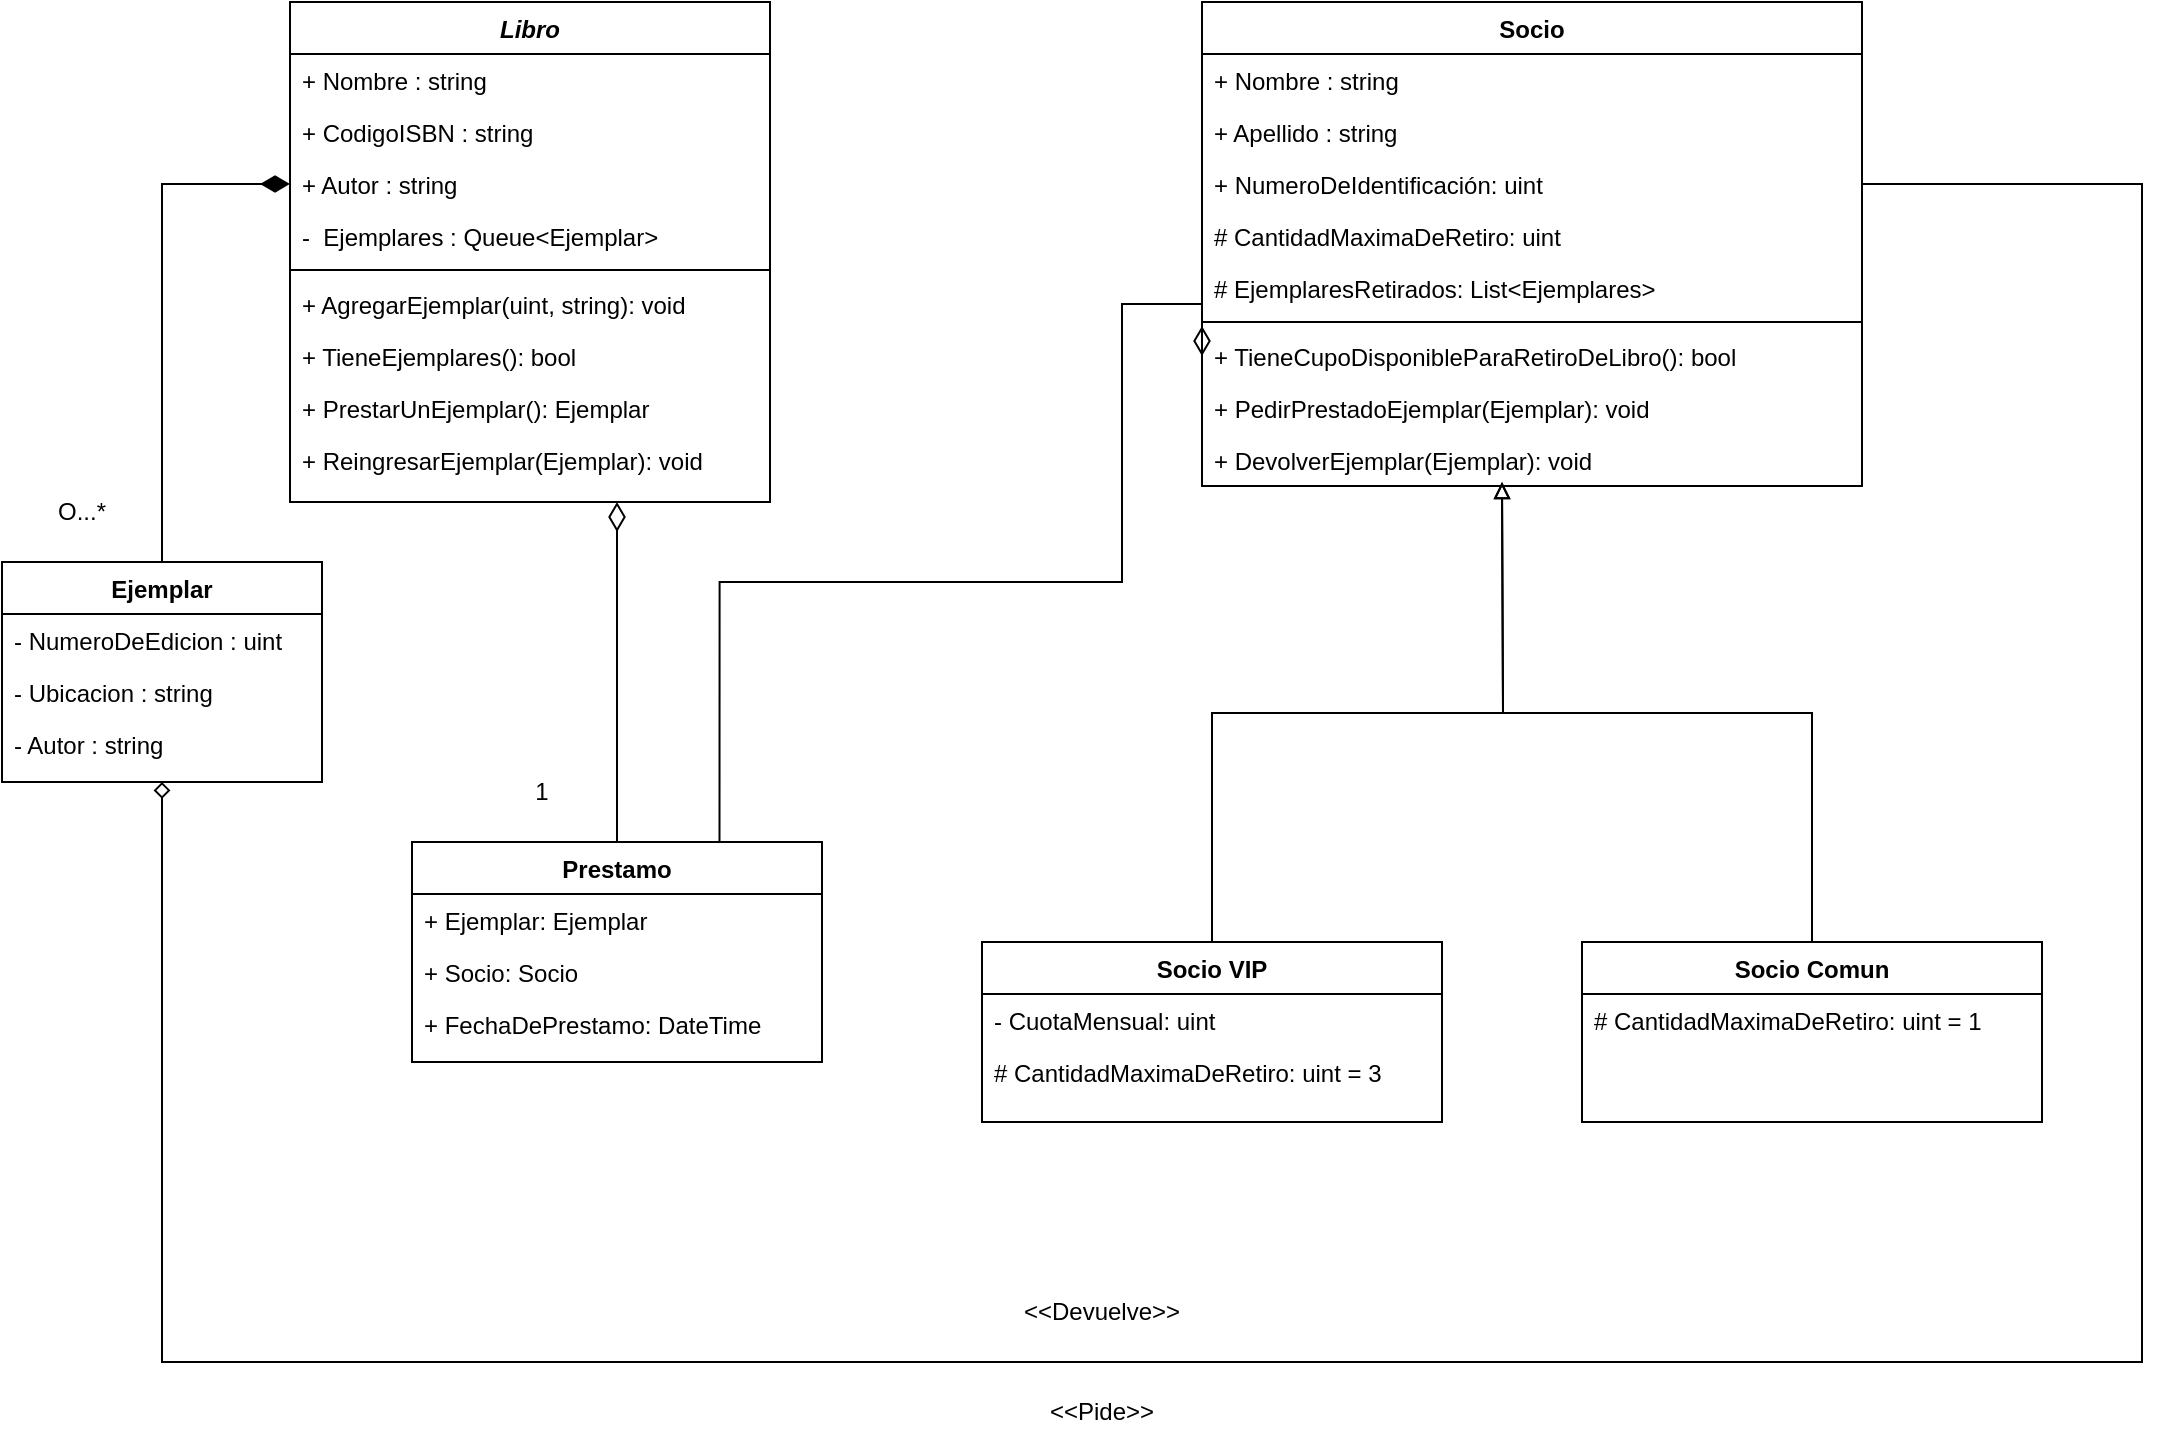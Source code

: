 <mxfile version="20.0.3" type="device"><diagram id="C5RBs43oDa-KdzZeNtuy" name="Page-1"><mxGraphModel dx="1381" dy="764" grid="1" gridSize="10" guides="1" tooltips="1" connect="1" arrows="1" fold="1" page="1" pageScale="1" pageWidth="827" pageHeight="1169" math="0" shadow="0"><root><mxCell id="WIyWlLk6GJQsqaUBKTNV-0"/><mxCell id="WIyWlLk6GJQsqaUBKTNV-1" parent="WIyWlLk6GJQsqaUBKTNV-0"/><mxCell id="zkfFHV4jXpPFQw0GAbJ--0" value="Libro" style="swimlane;fontStyle=3;align=center;verticalAlign=top;childLayout=stackLayout;horizontal=1;startSize=26;horizontalStack=0;resizeParent=1;resizeLast=0;collapsible=1;marginBottom=0;rounded=0;shadow=0;strokeWidth=1;" parent="WIyWlLk6GJQsqaUBKTNV-1" vertex="1"><mxGeometry x="174" y="40" width="240" height="250" as="geometry"><mxRectangle x="230" y="140" width="160" height="26" as="alternateBounds"/></mxGeometry></mxCell><mxCell id="zkfFHV4jXpPFQw0GAbJ--1" value="+ Nombre : string&#10;" style="text;align=left;verticalAlign=top;spacingLeft=4;spacingRight=4;overflow=hidden;rotatable=0;points=[[0,0.5],[1,0.5]];portConstraint=eastwest;" parent="zkfFHV4jXpPFQw0GAbJ--0" vertex="1"><mxGeometry y="26" width="240" height="26" as="geometry"/></mxCell><mxCell id="zkfFHV4jXpPFQw0GAbJ--2" value="+ CodigoISBN : string" style="text;align=left;verticalAlign=top;spacingLeft=4;spacingRight=4;overflow=hidden;rotatable=0;points=[[0,0.5],[1,0.5]];portConstraint=eastwest;rounded=0;shadow=0;html=0;" parent="zkfFHV4jXpPFQw0GAbJ--0" vertex="1"><mxGeometry y="52" width="240" height="26" as="geometry"/></mxCell><mxCell id="zkfFHV4jXpPFQw0GAbJ--3" value="+ Autor : string" style="text;align=left;verticalAlign=top;spacingLeft=4;spacingRight=4;overflow=hidden;rotatable=0;points=[[0,0.5],[1,0.5]];portConstraint=eastwest;rounded=0;shadow=0;html=0;" parent="zkfFHV4jXpPFQw0GAbJ--0" vertex="1"><mxGeometry y="78" width="240" height="26" as="geometry"/></mxCell><mxCell id="HSTnKODshNkFDKP-6Ldg-16" value="-  Ejemplares : Queue&lt;Ejemplar&gt;" style="text;align=left;verticalAlign=top;spacingLeft=4;spacingRight=4;overflow=hidden;rotatable=0;points=[[0,0.5],[1,0.5]];portConstraint=eastwest;rounded=0;shadow=0;html=0;" parent="zkfFHV4jXpPFQw0GAbJ--0" vertex="1"><mxGeometry y="104" width="240" height="26" as="geometry"/></mxCell><mxCell id="HSTnKODshNkFDKP-6Ldg-30" value="" style="line;strokeWidth=1;fillColor=none;align=left;verticalAlign=middle;spacingTop=-1;spacingLeft=3;spacingRight=3;rotatable=0;labelPosition=right;points=[];portConstraint=eastwest;" parent="zkfFHV4jXpPFQw0GAbJ--0" vertex="1"><mxGeometry y="130" width="240" height="8" as="geometry"/></mxCell><mxCell id="HSTnKODshNkFDKP-6Ldg-31" value="+ AgregarEjemplar(uint, string): void" style="text;strokeColor=none;fillColor=none;align=left;verticalAlign=top;spacingLeft=4;spacingRight=4;overflow=hidden;rotatable=0;points=[[0,0.5],[1,0.5]];portConstraint=eastwest;" parent="zkfFHV4jXpPFQw0GAbJ--0" vertex="1"><mxGeometry y="138" width="240" height="26" as="geometry"/></mxCell><mxCell id="HSTnKODshNkFDKP-6Ldg-32" value="+ TieneEjemplares(): bool" style="text;strokeColor=none;fillColor=none;align=left;verticalAlign=top;spacingLeft=4;spacingRight=4;overflow=hidden;rotatable=0;points=[[0,0.5],[1,0.5]];portConstraint=eastwest;" parent="zkfFHV4jXpPFQw0GAbJ--0" vertex="1"><mxGeometry y="164" width="240" height="26" as="geometry"/></mxCell><mxCell id="HSTnKODshNkFDKP-6Ldg-33" value="+ PrestarUnEjemplar(): Ejemplar" style="text;strokeColor=none;fillColor=none;align=left;verticalAlign=top;spacingLeft=4;spacingRight=4;overflow=hidden;rotatable=0;points=[[0,0.5],[1,0.5]];portConstraint=eastwest;" parent="zkfFHV4jXpPFQw0GAbJ--0" vertex="1"><mxGeometry y="190" width="240" height="26" as="geometry"/></mxCell><mxCell id="HSTnKODshNkFDKP-6Ldg-34" value="+ ReingresarEjemplar(Ejemplar): void" style="text;strokeColor=none;fillColor=none;align=left;verticalAlign=top;spacingLeft=4;spacingRight=4;overflow=hidden;rotatable=0;points=[[0,0.5],[1,0.5]];portConstraint=eastwest;" parent="zkfFHV4jXpPFQw0GAbJ--0" vertex="1"><mxGeometry y="216" width="240" height="24" as="geometry"/></mxCell><mxCell id="HSTnKODshNkFDKP-6Ldg-0" value="Socio" style="swimlane;fontStyle=1;align=center;verticalAlign=top;childLayout=stackLayout;horizontal=1;startSize=26;horizontalStack=0;resizeParent=1;resizeLast=0;collapsible=1;marginBottom=0;rounded=0;shadow=0;strokeWidth=1;" parent="WIyWlLk6GJQsqaUBKTNV-1" vertex="1"><mxGeometry x="630" y="40" width="330" height="242" as="geometry"><mxRectangle x="230" y="140" width="160" height="26" as="alternateBounds"/></mxGeometry></mxCell><mxCell id="HSTnKODshNkFDKP-6Ldg-1" value="+ Nombre : string&#10;" style="text;align=left;verticalAlign=top;spacingLeft=4;spacingRight=4;overflow=hidden;rotatable=0;points=[[0,0.5],[1,0.5]];portConstraint=eastwest;" parent="HSTnKODshNkFDKP-6Ldg-0" vertex="1"><mxGeometry y="26" width="330" height="26" as="geometry"/></mxCell><mxCell id="HSTnKODshNkFDKP-6Ldg-2" value="+ Apellido : string" style="text;align=left;verticalAlign=top;spacingLeft=4;spacingRight=4;overflow=hidden;rotatable=0;points=[[0,0.5],[1,0.5]];portConstraint=eastwest;rounded=0;shadow=0;html=0;" parent="HSTnKODshNkFDKP-6Ldg-0" vertex="1"><mxGeometry y="52" width="330" height="26" as="geometry"/></mxCell><mxCell id="HSTnKODshNkFDKP-6Ldg-3" value="+ NumeroDeIdentificación: uint" style="text;align=left;verticalAlign=top;spacingLeft=4;spacingRight=4;overflow=hidden;rotatable=0;points=[[0,0.5],[1,0.5]];portConstraint=eastwest;rounded=0;shadow=0;html=0;" parent="HSTnKODshNkFDKP-6Ldg-0" vertex="1"><mxGeometry y="78" width="330" height="26" as="geometry"/></mxCell><mxCell id="HSTnKODshNkFDKP-6Ldg-17" value="# CantidadMaximaDeRetiro: uint " style="text;align=left;verticalAlign=top;spacingLeft=4;spacingRight=4;overflow=hidden;rotatable=0;points=[[0,0.5],[1,0.5]];portConstraint=eastwest;rounded=0;shadow=0;html=0;" parent="HSTnKODshNkFDKP-6Ldg-0" vertex="1"><mxGeometry y="104" width="330" height="26" as="geometry"/></mxCell><mxCell id="7UA3xyFRnapecGJBkLC2-15" value="# EjemplaresRetirados: List&lt;Ejemplares&gt; " style="text;align=left;verticalAlign=top;spacingLeft=4;spacingRight=4;overflow=hidden;rotatable=0;points=[[0,0.5],[1,0.5]];portConstraint=eastwest;rounded=0;shadow=0;html=0;" vertex="1" parent="HSTnKODshNkFDKP-6Ldg-0"><mxGeometry y="130" width="330" height="26" as="geometry"/></mxCell><mxCell id="HSTnKODshNkFDKP-6Ldg-38" value="" style="line;strokeWidth=1;fillColor=none;align=left;verticalAlign=middle;spacingTop=-1;spacingLeft=3;spacingRight=3;rotatable=0;labelPosition=right;points=[];portConstraint=eastwest;" parent="HSTnKODshNkFDKP-6Ldg-0" vertex="1"><mxGeometry y="156" width="330" height="8" as="geometry"/></mxCell><mxCell id="HSTnKODshNkFDKP-6Ldg-39" value="+ TieneCupoDisponibleParaRetiroDeLibro(): bool" style="text;strokeColor=none;fillColor=none;align=left;verticalAlign=top;spacingLeft=4;spacingRight=4;overflow=hidden;rotatable=0;points=[[0,0.5],[1,0.5]];portConstraint=eastwest;" parent="HSTnKODshNkFDKP-6Ldg-0" vertex="1"><mxGeometry y="164" width="330" height="26" as="geometry"/></mxCell><mxCell id="HSTnKODshNkFDKP-6Ldg-40" value="+ PedirPrestadoEjemplar(Ejemplar): void" style="text;strokeColor=none;fillColor=none;align=left;verticalAlign=top;spacingLeft=4;spacingRight=4;overflow=hidden;rotatable=0;points=[[0,0.5],[1,0.5]];portConstraint=eastwest;" parent="HSTnKODshNkFDKP-6Ldg-0" vertex="1"><mxGeometry y="190" width="330" height="26" as="geometry"/></mxCell><mxCell id="7UA3xyFRnapecGJBkLC2-17" value="+ DevolverEjemplar(Ejemplar): void" style="text;strokeColor=none;fillColor=none;align=left;verticalAlign=top;spacingLeft=4;spacingRight=4;overflow=hidden;rotatable=0;points=[[0,0.5],[1,0.5]];portConstraint=eastwest;" vertex="1" parent="HSTnKODshNkFDKP-6Ldg-0"><mxGeometry y="216" width="330" height="26" as="geometry"/></mxCell><mxCell id="7UA3xyFRnapecGJBkLC2-23" style="edgeStyle=orthogonalEdgeStyle;rounded=0;orthogonalLoop=1;jettySize=auto;html=1;exitX=0.5;exitY=0;exitDx=0;exitDy=0;endArrow=block;endFill=0;strokeColor=default;" edge="1" parent="WIyWlLk6GJQsqaUBKTNV-1" source="HSTnKODshNkFDKP-6Ldg-5"><mxGeometry relative="1" as="geometry"><mxPoint x="780" y="280" as="targetPoint"/></mxGeometry></mxCell><mxCell id="HSTnKODshNkFDKP-6Ldg-5" value="Socio VIP&#10;" style="swimlane;fontStyle=1;align=center;verticalAlign=top;childLayout=stackLayout;horizontal=1;startSize=26;horizontalStack=0;resizeParent=1;resizeLast=0;collapsible=1;marginBottom=0;rounded=0;shadow=0;strokeWidth=1;" parent="WIyWlLk6GJQsqaUBKTNV-1" vertex="1"><mxGeometry x="520" y="510" width="230" height="90" as="geometry"><mxRectangle x="230" y="140" width="160" height="26" as="alternateBounds"/></mxGeometry></mxCell><mxCell id="HSTnKODshNkFDKP-6Ldg-9" value="- CuotaMensual: uint" style="text;align=left;verticalAlign=top;spacingLeft=4;spacingRight=4;overflow=hidden;rotatable=0;points=[[0,0.5],[1,0.5]];portConstraint=eastwest;rounded=0;shadow=0;html=0;" parent="HSTnKODshNkFDKP-6Ldg-5" vertex="1"><mxGeometry y="26" width="230" height="26" as="geometry"/></mxCell><mxCell id="HSTnKODshNkFDKP-6Ldg-20" value="# CantidadMaximaDeRetiro: uint = 3" style="text;align=left;verticalAlign=top;spacingLeft=4;spacingRight=4;overflow=hidden;rotatable=0;points=[[0,0.5],[1,0.5]];portConstraint=eastwest;rounded=0;shadow=0;html=0;" parent="HSTnKODshNkFDKP-6Ldg-5" vertex="1"><mxGeometry y="52" width="230" height="26" as="geometry"/></mxCell><mxCell id="HSTnKODshNkFDKP-6Ldg-15" style="edgeStyle=orthogonalEdgeStyle;rounded=0;orthogonalLoop=1;jettySize=auto;html=1;exitX=0.5;exitY=0;exitDx=0;exitDy=0;entryX=0;entryY=0.5;entryDx=0;entryDy=0;endArrow=diamondThin;endFill=1;strokeWidth=1;endSize=12;startSize=12;" parent="WIyWlLk6GJQsqaUBKTNV-1" source="HSTnKODshNkFDKP-6Ldg-11" target="zkfFHV4jXpPFQw0GAbJ--3" edge="1"><mxGeometry relative="1" as="geometry"/></mxCell><mxCell id="HSTnKODshNkFDKP-6Ldg-11" value="Ejemplar" style="swimlane;fontStyle=1;align=center;verticalAlign=top;childLayout=stackLayout;horizontal=1;startSize=26;horizontalStack=0;resizeParent=1;resizeLast=0;collapsible=1;marginBottom=0;rounded=0;shadow=0;strokeWidth=1;" parent="WIyWlLk6GJQsqaUBKTNV-1" vertex="1"><mxGeometry x="30" y="320" width="160" height="110" as="geometry"><mxRectangle x="230" y="140" width="160" height="26" as="alternateBounds"/></mxGeometry></mxCell><mxCell id="HSTnKODshNkFDKP-6Ldg-12" value="- NumeroDeEdicion : uint" style="text;align=left;verticalAlign=top;spacingLeft=4;spacingRight=4;overflow=hidden;rotatable=0;points=[[0,0.5],[1,0.5]];portConstraint=eastwest;" parent="HSTnKODshNkFDKP-6Ldg-11" vertex="1"><mxGeometry y="26" width="160" height="26" as="geometry"/></mxCell><mxCell id="HSTnKODshNkFDKP-6Ldg-13" value="- Ubicacion : string" style="text;align=left;verticalAlign=top;spacingLeft=4;spacingRight=4;overflow=hidden;rotatable=0;points=[[0,0.5],[1,0.5]];portConstraint=eastwest;rounded=0;shadow=0;html=0;" parent="HSTnKODshNkFDKP-6Ldg-11" vertex="1"><mxGeometry y="52" width="160" height="26" as="geometry"/></mxCell><mxCell id="HSTnKODshNkFDKP-6Ldg-14" value="- Autor : string" style="text;align=left;verticalAlign=top;spacingLeft=4;spacingRight=4;overflow=hidden;rotatable=0;points=[[0,0.5],[1,0.5]];portConstraint=eastwest;rounded=0;shadow=0;html=0;" parent="HSTnKODshNkFDKP-6Ldg-11" vertex="1"><mxGeometry y="78" width="160" height="26" as="geometry"/></mxCell><mxCell id="HSTnKODshNkFDKP-6Ldg-51" style="edgeStyle=orthogonalEdgeStyle;rounded=0;orthogonalLoop=1;jettySize=auto;html=1;exitX=0.75;exitY=0;exitDx=0;exitDy=0;endArrow=diamondThin;endFill=0;strokeWidth=1;endSize=12;entryX=0;entryY=0.5;entryDx=0;entryDy=0;" parent="WIyWlLk6GJQsqaUBKTNV-1" source="HSTnKODshNkFDKP-6Ldg-25" edge="1" target="HSTnKODshNkFDKP-6Ldg-39"><mxGeometry relative="1" as="geometry"><mxPoint x="580" y="260.0" as="targetPoint"/><Array as="points"><mxPoint x="389" y="330"/><mxPoint x="590" y="330"/><mxPoint x="590" y="191"/></Array></mxGeometry></mxCell><mxCell id="HSTnKODshNkFDKP-6Ldg-52" style="edgeStyle=orthogonalEdgeStyle;rounded=0;orthogonalLoop=1;jettySize=auto;html=1;endArrow=diamondThin;endFill=0;endSize=12;strokeWidth=1;" parent="WIyWlLk6GJQsqaUBKTNV-1" source="HSTnKODshNkFDKP-6Ldg-25" edge="1"><mxGeometry relative="1" as="geometry"><mxPoint x="337.5" y="290.0" as="targetPoint"/></mxGeometry></mxCell><mxCell id="HSTnKODshNkFDKP-6Ldg-25" value="Prestamo" style="swimlane;fontStyle=1;align=center;verticalAlign=top;childLayout=stackLayout;horizontal=1;startSize=26;horizontalStack=0;resizeParent=1;resizeParentMax=0;resizeLast=0;collapsible=1;marginBottom=0;" parent="WIyWlLk6GJQsqaUBKTNV-1" vertex="1"><mxGeometry x="235" y="460" width="205" height="110" as="geometry"><mxRectangle x="235" y="490" width="90" height="26" as="alternateBounds"/></mxGeometry></mxCell><mxCell id="HSTnKODshNkFDKP-6Ldg-26" value="+ Ejemplar: Ejemplar" style="text;strokeColor=none;fillColor=none;align=left;verticalAlign=top;spacingLeft=4;spacingRight=4;overflow=hidden;rotatable=0;points=[[0,0.5],[1,0.5]];portConstraint=eastwest;" parent="HSTnKODshNkFDKP-6Ldg-25" vertex="1"><mxGeometry y="26" width="205" height="26" as="geometry"/></mxCell><mxCell id="HSTnKODshNkFDKP-6Ldg-44" value="+ Socio: Socio" style="text;strokeColor=none;fillColor=none;align=left;verticalAlign=top;spacingLeft=4;spacingRight=4;overflow=hidden;rotatable=0;points=[[0,0.5],[1,0.5]];portConstraint=eastwest;" parent="HSTnKODshNkFDKP-6Ldg-25" vertex="1"><mxGeometry y="52" width="205" height="26" as="geometry"/></mxCell><mxCell id="HSTnKODshNkFDKP-6Ldg-45" value="+ FechaDePrestamo: DateTime" style="text;strokeColor=none;fillColor=none;align=left;verticalAlign=top;spacingLeft=4;spacingRight=4;overflow=hidden;rotatable=0;points=[[0,0.5],[1,0.5]];portConstraint=eastwest;" parent="HSTnKODshNkFDKP-6Ldg-25" vertex="1"><mxGeometry y="78" width="205" height="32" as="geometry"/></mxCell><mxCell id="7UA3xyFRnapecGJBkLC2-22" style="edgeStyle=orthogonalEdgeStyle;rounded=0;orthogonalLoop=1;jettySize=auto;html=1;exitX=0.5;exitY=0;exitDx=0;exitDy=0;endArrow=block;endFill=0;strokeColor=default;" edge="1" parent="WIyWlLk6GJQsqaUBKTNV-1" source="7UA3xyFRnapecGJBkLC2-1"><mxGeometry relative="1" as="geometry"><mxPoint x="780" y="280" as="targetPoint"/></mxGeometry></mxCell><mxCell id="7UA3xyFRnapecGJBkLC2-1" value="Socio Comun&#10;" style="swimlane;fontStyle=1;align=center;verticalAlign=top;childLayout=stackLayout;horizontal=1;startSize=26;horizontalStack=0;resizeParent=1;resizeLast=0;collapsible=1;marginBottom=0;rounded=0;shadow=0;strokeWidth=1;" vertex="1" parent="WIyWlLk6GJQsqaUBKTNV-1"><mxGeometry x="820" y="510" width="230" height="90" as="geometry"><mxRectangle x="230" y="140" width="160" height="26" as="alternateBounds"/></mxGeometry></mxCell><mxCell id="7UA3xyFRnapecGJBkLC2-3" value="# CantidadMaximaDeRetiro: uint = 1 " style="text;align=left;verticalAlign=top;spacingLeft=4;spacingRight=4;overflow=hidden;rotatable=0;points=[[0,0.5],[1,0.5]];portConstraint=eastwest;rounded=0;shadow=0;html=0;" vertex="1" parent="7UA3xyFRnapecGJBkLC2-1"><mxGeometry y="26" width="230" height="26" as="geometry"/></mxCell><mxCell id="7UA3xyFRnapecGJBkLC2-6" value="&amp;lt;&amp;lt;Pide&amp;gt;&amp;gt;" style="text;html=1;strokeColor=none;fillColor=none;align=center;verticalAlign=middle;whiteSpace=wrap;rounded=0;" vertex="1" parent="WIyWlLk6GJQsqaUBKTNV-1"><mxGeometry x="550" y="730" width="60" height="30" as="geometry"/></mxCell><mxCell id="7UA3xyFRnapecGJBkLC2-10" value="O...*" style="text;html=1;strokeColor=none;fillColor=none;align=center;verticalAlign=middle;whiteSpace=wrap;rounded=0;" vertex="1" parent="WIyWlLk6GJQsqaUBKTNV-1"><mxGeometry x="40" y="280" width="60" height="30" as="geometry"/></mxCell><mxCell id="7UA3xyFRnapecGJBkLC2-11" value="1" style="text;html=1;strokeColor=none;fillColor=none;align=center;verticalAlign=middle;whiteSpace=wrap;rounded=0;" vertex="1" parent="WIyWlLk6GJQsqaUBKTNV-1"><mxGeometry x="270" y="420" width="60" height="30" as="geometry"/></mxCell><mxCell id="7UA3xyFRnapecGJBkLC2-14" value="&amp;lt;&amp;lt;Devuelve&amp;gt;&amp;gt;" style="text;html=1;strokeColor=none;fillColor=none;align=center;verticalAlign=middle;whiteSpace=wrap;rounded=0;" vertex="1" parent="WIyWlLk6GJQsqaUBKTNV-1"><mxGeometry x="550" y="670" width="60" height="50" as="geometry"/></mxCell><mxCell id="7UA3xyFRnapecGJBkLC2-16" style="edgeStyle=orthogonalEdgeStyle;rounded=0;orthogonalLoop=1;jettySize=auto;html=1;exitX=1;exitY=0.5;exitDx=0;exitDy=0;endArrow=diamond;endFill=0;strokeColor=default;entryX=0.5;entryY=1;entryDx=0;entryDy=0;" edge="1" parent="WIyWlLk6GJQsqaUBKTNV-1" source="HSTnKODshNkFDKP-6Ldg-3" target="HSTnKODshNkFDKP-6Ldg-11"><mxGeometry relative="1" as="geometry"><mxPoint x="1100" y="782" as="targetPoint"/><Array as="points"><mxPoint x="1100" y="131"/><mxPoint x="1100" y="720"/><mxPoint x="110" y="720"/></Array></mxGeometry></mxCell></root></mxGraphModel></diagram></mxfile>